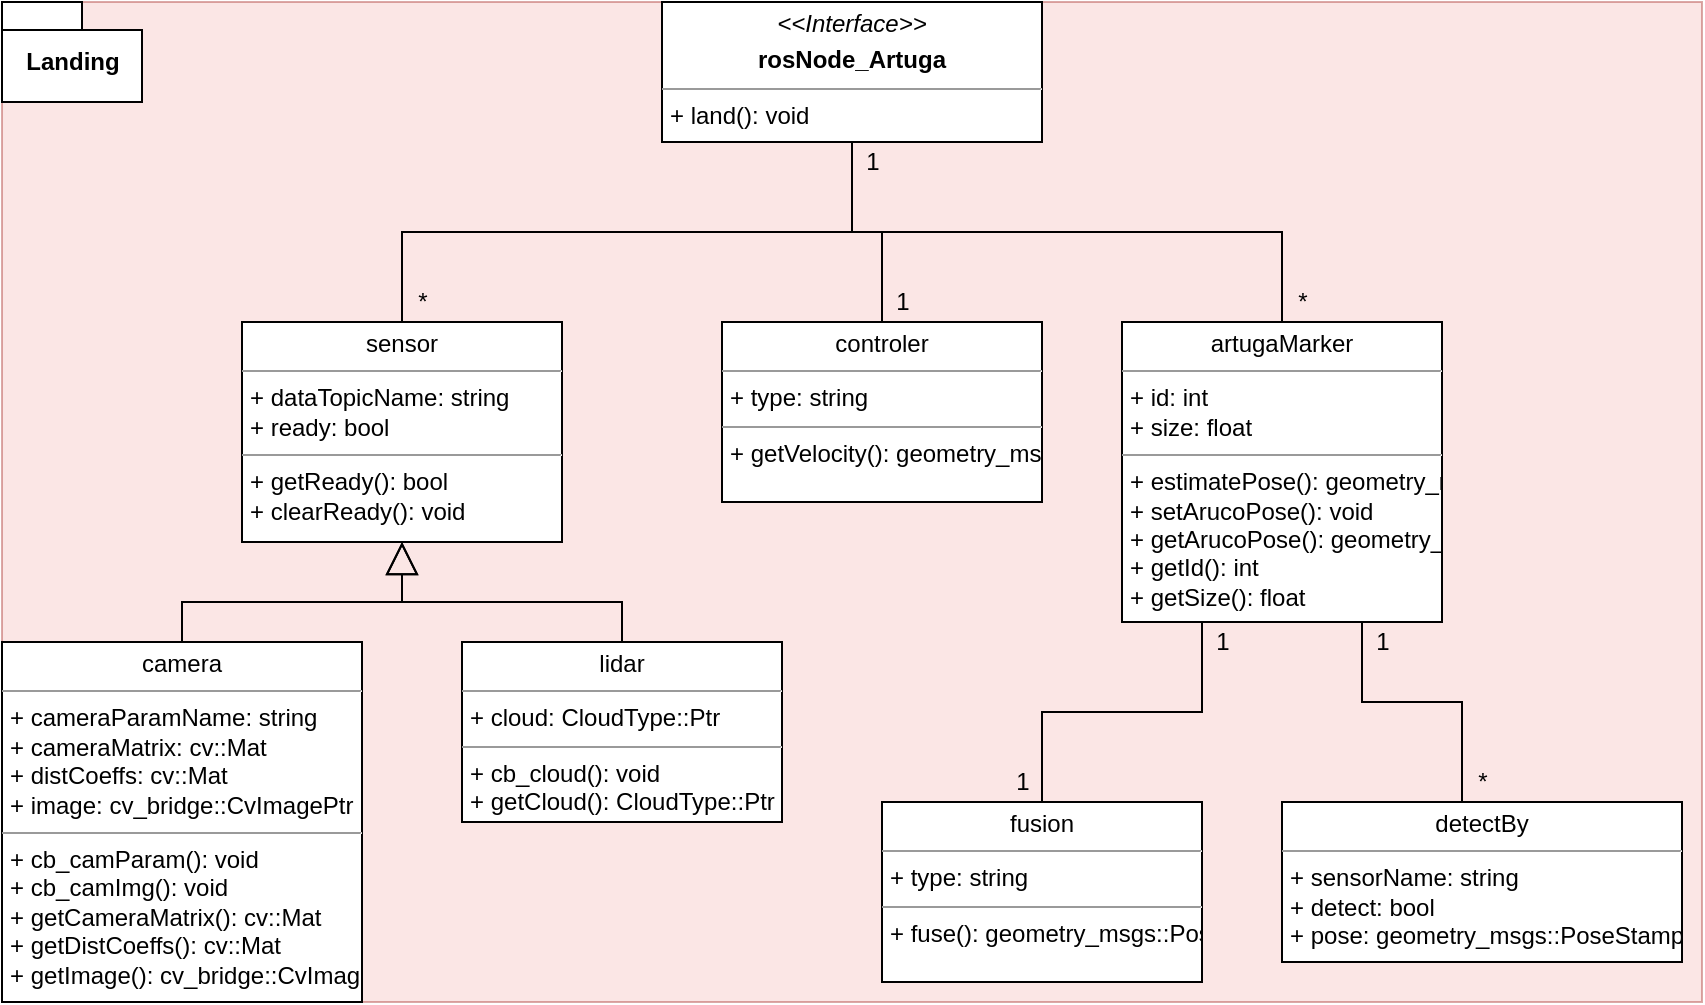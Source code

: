 <mxfile version="18.0.6" type="github" pages="4">
  <diagram id="RqrXdju8FesGx1iqN-Xo" name="Page-1">
    <mxGraphModel dx="1350" dy="793" grid="1" gridSize="10" guides="1" tooltips="1" connect="1" arrows="1" fold="1" page="1" pageScale="1" pageWidth="850" pageHeight="1100" math="0" shadow="0">
      <root>
        <mxCell id="0" />
        <mxCell id="1" parent="0" />
        <mxCell id="5QRQM7j-78FmT-IOoO0f-2" value="" style="rounded=0;whiteSpace=wrap;html=1;fillColor=#f8cecc;strokeColor=#b85450;glass=0;opacity=50;" vertex="1" parent="1">
          <mxGeometry width="850" height="500" as="geometry" />
        </mxCell>
        <mxCell id="iQozIhsFL5ffFYy9EkJB-16" style="edgeStyle=orthogonalEdgeStyle;rounded=0;orthogonalLoop=1;jettySize=auto;html=1;exitX=0.5;exitY=1;exitDx=0;exitDy=0;entryX=0.5;entryY=0;entryDx=0;entryDy=0;endArrow=none;endFill=0;" parent="1" source="iQozIhsFL5ffFYy9EkJB-1" target="iQozIhsFL5ffFYy9EkJB-2" edge="1">
          <mxGeometry relative="1" as="geometry" />
        </mxCell>
        <mxCell id="iQozIhsFL5ffFYy9EkJB-1" value="&lt;p style=&quot;margin:0px;margin-top:4px;text-align:center;&quot;&gt;&lt;i&gt;&amp;lt;&amp;lt;Interface&amp;gt;&amp;gt;&lt;/i&gt;&lt;/p&gt;&lt;p style=&quot;margin:0px;margin-top:4px;text-align:center;&quot;&gt;&lt;b&gt;rosNode_Artuga&lt;/b&gt;&lt;br&gt;&lt;/p&gt;&lt;hr size=&quot;1&quot;&gt;&lt;p style=&quot;margin:0px;margin-left:4px;&quot;&gt;+ land(): void&lt;br&gt;&lt;/p&gt;&lt;hr size=&quot;1&quot;&gt;&lt;p style=&quot;margin:0px;margin-left:4px;&quot;&gt;&lt;br&gt;+ method2(Type, Type): Type&lt;/p&gt;" style="verticalAlign=top;align=left;overflow=fill;fontSize=12;fontFamily=Helvetica;html=1;" parent="1" vertex="1">
          <mxGeometry x="330" width="190" height="70" as="geometry" />
        </mxCell>
        <mxCell id="iQozIhsFL5ffFYy9EkJB-2" value="&lt;p style=&quot;margin:0px;margin-top:4px;text-align:center;&quot;&gt;sensor&lt;br&gt;&lt;/p&gt;&lt;hr size=&quot;1&quot;&gt;&lt;p style=&quot;margin:0px;margin-left:4px;&quot;&gt;+ dataTopicName: string&lt;/p&gt;&lt;p style=&quot;margin:0px;margin-left:4px;&quot;&gt;+ ready: bool&lt;br&gt;&lt;/p&gt;&lt;hr size=&quot;1&quot;&gt;&lt;p style=&quot;margin:0px;margin-left:4px;&quot;&gt;+ getReady(): bool&lt;/p&gt;&lt;p style=&quot;margin:0px;margin-left:4px;&quot;&gt;+ clearReady(): void&lt;br&gt;&lt;/p&gt;" style="verticalAlign=top;align=left;overflow=fill;fontSize=12;fontFamily=Helvetica;html=1;" parent="1" vertex="1">
          <mxGeometry x="120" y="160" width="160" height="110" as="geometry" />
        </mxCell>
        <mxCell id="iQozIhsFL5ffFYy9EkJB-10" style="edgeStyle=orthogonalEdgeStyle;rounded=0;orthogonalLoop=1;jettySize=auto;html=1;exitX=0.25;exitY=1;exitDx=0;exitDy=0;endArrow=none;endFill=0;" parent="1" source="iQozIhsFL5ffFYy9EkJB-3" target="iQozIhsFL5ffFYy9EkJB-8" edge="1">
          <mxGeometry relative="1" as="geometry" />
        </mxCell>
        <mxCell id="iQozIhsFL5ffFYy9EkJB-11" style="edgeStyle=orthogonalEdgeStyle;rounded=0;orthogonalLoop=1;jettySize=auto;html=1;exitX=0.75;exitY=1;exitDx=0;exitDy=0;entryX=0.45;entryY=0;entryDx=0;entryDy=0;entryPerimeter=0;endArrow=none;endFill=0;" parent="1" source="iQozIhsFL5ffFYy9EkJB-3" target="iQozIhsFL5ffFYy9EkJB-4" edge="1">
          <mxGeometry relative="1" as="geometry">
            <Array as="points">
              <mxPoint x="680" y="350" />
              <mxPoint x="730" y="350" />
            </Array>
          </mxGeometry>
        </mxCell>
        <mxCell id="iQozIhsFL5ffFYy9EkJB-18" style="edgeStyle=orthogonalEdgeStyle;rounded=0;orthogonalLoop=1;jettySize=auto;html=1;exitX=0.5;exitY=0;exitDx=0;exitDy=0;entryX=0.5;entryY=1;entryDx=0;entryDy=0;endArrow=none;endFill=0;" parent="1" source="iQozIhsFL5ffFYy9EkJB-3" target="iQozIhsFL5ffFYy9EkJB-1" edge="1">
          <mxGeometry relative="1" as="geometry" />
        </mxCell>
        <mxCell id="iQozIhsFL5ffFYy9EkJB-3" value="&lt;p style=&quot;margin:0px;margin-top:4px;text-align:center;&quot;&gt;artugaMarker&lt;br&gt;&lt;/p&gt;&lt;hr size=&quot;1&quot;&gt;&lt;p style=&quot;margin:0px;margin-left:4px;&quot;&gt;+ id: int &lt;br&gt;+ size: float &lt;br&gt;&lt;/p&gt;&lt;hr size=&quot;1&quot;&gt;&lt;p style=&quot;margin:0px;margin-left:4px;&quot;&gt;+ estimatePose(): geometry_msgs::PoseStamped&lt;/p&gt;&lt;p style=&quot;margin:0px;margin-left:4px;&quot;&gt;+ setArucoPose(): void&lt;/p&gt;&lt;p style=&quot;margin:0px;margin-left:4px;&quot;&gt;+ getArucoPose(): geometry_msgs::PoseStamped&lt;/p&gt;&lt;p style=&quot;margin:0px;margin-left:4px;&quot;&gt;+ getId(): int&lt;/p&gt;&lt;p style=&quot;margin:0px;margin-left:4px;&quot;&gt;+ getSize(): float&lt;/p&gt;" style="verticalAlign=top;align=left;overflow=fill;fontSize=12;fontFamily=Helvetica;html=1;" parent="1" vertex="1">
          <mxGeometry x="560" y="160" width="160" height="150" as="geometry" />
        </mxCell>
        <mxCell id="iQozIhsFL5ffFYy9EkJB-4" value="&lt;p style=&quot;margin:0px;margin-top:4px;text-align:center;&quot;&gt;detectBy&lt;br&gt;&lt;/p&gt;&lt;hr size=&quot;1&quot;&gt;&lt;p style=&quot;margin:0px;margin-left:4px;&quot;&gt;+ sensorName: string&lt;/p&gt;&lt;p style=&quot;margin:0px;margin-left:4px;&quot;&gt;+ detect: bool&lt;/p&gt;&lt;p style=&quot;margin:0px;margin-left:4px;&quot;&gt;+ pose: geometry_msgs::PoseStamped&lt;br&gt;&lt;/p&gt;&lt;hr size=&quot;1&quot;&gt;" style="verticalAlign=top;align=left;overflow=fill;fontSize=12;fontFamily=Helvetica;html=1;" parent="1" vertex="1">
          <mxGeometry x="640" y="400" width="200" height="80" as="geometry" />
        </mxCell>
        <mxCell id="iQozIhsFL5ffFYy9EkJB-23" style="edgeStyle=orthogonalEdgeStyle;rounded=0;orthogonalLoop=1;jettySize=auto;html=1;exitX=0.5;exitY=0;exitDx=0;exitDy=0;entryX=0.5;entryY=1;entryDx=0;entryDy=0;endArrow=block;endFill=0;endSize=14;" parent="1" source="iQozIhsFL5ffFYy9EkJB-5" target="iQozIhsFL5ffFYy9EkJB-2" edge="1">
          <mxGeometry relative="1" as="geometry" />
        </mxCell>
        <mxCell id="iQozIhsFL5ffFYy9EkJB-5" value="&lt;p style=&quot;margin:0px;margin-top:4px;text-align:center;&quot;&gt;camera&lt;br&gt;&lt;/p&gt;&lt;hr size=&quot;1&quot;&gt;&lt;p style=&quot;margin:0px;margin-left:4px;&quot;&gt;+ cameraParamName: string&lt;/p&gt;&lt;p style=&quot;margin:0px;margin-left:4px;&quot;&gt;+ cameraMatrix: cv::Mat&lt;br&gt;+ distCoeffs: cv::Mat &lt;br&gt;&lt;/p&gt;&lt;p style=&quot;margin:0px;margin-left:4px;&quot;&gt;+ image: cv_bridge::CvImagePtr ;&lt;br&gt;&lt;/p&gt;&lt;hr size=&quot;1&quot;&gt;&lt;p style=&quot;margin:0px;margin-left:4px;&quot;&gt;+ cb_camParam(): void&lt;/p&gt;&lt;p style=&quot;margin:0px;margin-left:4px;&quot;&gt;+ cb_camImg(): void&lt;/p&gt;&lt;p style=&quot;margin:0px;margin-left:4px;&quot;&gt;+ getCameraMatrix(): cv::Mat&lt;br&gt;+ getDistCoeffs(): cv::Mat&lt;br&gt;+ getImage(): cv_bridge::CvImagePtr&lt;/p&gt;" style="verticalAlign=top;align=left;overflow=fill;fontSize=12;fontFamily=Helvetica;html=1;" parent="1" vertex="1">
          <mxGeometry y="320" width="180" height="180" as="geometry" />
        </mxCell>
        <mxCell id="iQozIhsFL5ffFYy9EkJB-24" style="edgeStyle=orthogonalEdgeStyle;rounded=0;orthogonalLoop=1;jettySize=auto;html=1;exitX=0.5;exitY=0;exitDx=0;exitDy=0;entryX=0.5;entryY=1;entryDx=0;entryDy=0;endArrow=block;endFill=0;startArrow=none;startFill=0;strokeWidth=1;endSize=14;" parent="1" source="iQozIhsFL5ffFYy9EkJB-6" target="iQozIhsFL5ffFYy9EkJB-2" edge="1">
          <mxGeometry relative="1" as="geometry" />
        </mxCell>
        <mxCell id="iQozIhsFL5ffFYy9EkJB-6" value="&lt;p style=&quot;margin:0px;margin-top:4px;text-align:center;&quot;&gt;lidar&lt;br&gt;&lt;/p&gt;&lt;hr size=&quot;1&quot;&gt;&lt;p style=&quot;margin:0px;margin-left:4px;&quot;&gt;+ cloud: CloudType::Ptr&lt;/p&gt;&lt;hr size=&quot;1&quot;&gt;&lt;p style=&quot;margin:0px;margin-left:4px;&quot;&gt;+ cb_cloud(): void&lt;/p&gt;&lt;p style=&quot;margin:0px;margin-left:4px;&quot;&gt;+ getCloud(): CloudType::Ptr&lt;/p&gt;" style="verticalAlign=top;align=left;overflow=fill;fontSize=12;fontFamily=Helvetica;html=1;" parent="1" vertex="1">
          <mxGeometry x="230" y="320" width="160" height="90" as="geometry" />
        </mxCell>
        <mxCell id="iQozIhsFL5ffFYy9EkJB-8" value="&lt;p style=&quot;margin:0px;margin-top:4px;text-align:center;&quot;&gt;fusion&lt;br&gt;&lt;/p&gt;&lt;hr size=&quot;1&quot;&gt;&lt;p style=&quot;margin:0px;margin-left:4px;&quot;&gt;+ type: string&lt;br&gt;&lt;/p&gt;&lt;hr size=&quot;1&quot;&gt;&lt;p style=&quot;margin:0px;margin-left:4px;&quot;&gt;+ fuse(): geometry_msgs::PoseStamped&lt;/p&gt;" style="verticalAlign=top;align=left;overflow=fill;fontSize=12;fontFamily=Helvetica;html=1;" parent="1" vertex="1">
          <mxGeometry x="440" y="400" width="160" height="90" as="geometry" />
        </mxCell>
        <mxCell id="iQozIhsFL5ffFYy9EkJB-17" style="edgeStyle=orthogonalEdgeStyle;rounded=0;orthogonalLoop=1;jettySize=auto;html=1;exitX=0.5;exitY=0;exitDx=0;exitDy=0;endArrow=none;endFill=0;" parent="1" source="iQozIhsFL5ffFYy9EkJB-9" target="iQozIhsFL5ffFYy9EkJB-1" edge="1">
          <mxGeometry relative="1" as="geometry" />
        </mxCell>
        <mxCell id="iQozIhsFL5ffFYy9EkJB-9" value="&lt;p style=&quot;margin:0px;margin-top:4px;text-align:center;&quot;&gt;controler&lt;br&gt;&lt;/p&gt;&lt;hr size=&quot;1&quot;&gt;&lt;p style=&quot;margin:0px;margin-left:4px;&quot;&gt;+ type: string&lt;br&gt;&lt;/p&gt;&lt;hr size=&quot;1&quot;&gt;&lt;p style=&quot;margin:0px;margin-left:4px;&quot;&gt;+ getVelocity(): geometry_msgs::TwistStamped&lt;br&gt;&lt;/p&gt;" style="verticalAlign=top;align=left;overflow=fill;fontSize=12;fontFamily=Helvetica;html=1;" parent="1" vertex="1">
          <mxGeometry x="360" y="160" width="160" height="90" as="geometry" />
        </mxCell>
        <mxCell id="iQozIhsFL5ffFYy9EkJB-12" value="1" style="text;html=1;align=center;verticalAlign=middle;resizable=0;points=[];autosize=1;strokeColor=none;fillColor=none;" parent="1" vertex="1">
          <mxGeometry x="600" y="310" width="20" height="20" as="geometry" />
        </mxCell>
        <mxCell id="iQozIhsFL5ffFYy9EkJB-13" value="1" style="text;html=1;align=center;verticalAlign=middle;resizable=0;points=[];autosize=1;strokeColor=none;fillColor=none;" parent="1" vertex="1">
          <mxGeometry x="500" y="380" width="20" height="20" as="geometry" />
        </mxCell>
        <mxCell id="iQozIhsFL5ffFYy9EkJB-14" value="1" style="text;html=1;align=center;verticalAlign=middle;resizable=0;points=[];autosize=1;strokeColor=none;fillColor=none;" parent="1" vertex="1">
          <mxGeometry x="680" y="310" width="20" height="20" as="geometry" />
        </mxCell>
        <mxCell id="iQozIhsFL5ffFYy9EkJB-15" value="*" style="text;html=1;align=center;verticalAlign=middle;resizable=0;points=[];autosize=1;strokeColor=none;fillColor=none;" parent="1" vertex="1">
          <mxGeometry x="730" y="380" width="20" height="20" as="geometry" />
        </mxCell>
        <mxCell id="iQozIhsFL5ffFYy9EkJB-19" value="1" style="text;html=1;align=center;verticalAlign=middle;resizable=0;points=[];autosize=1;strokeColor=none;fillColor=none;" parent="1" vertex="1">
          <mxGeometry x="425" y="70" width="20" height="20" as="geometry" />
        </mxCell>
        <mxCell id="iQozIhsFL5ffFYy9EkJB-20" value="*" style="text;html=1;align=center;verticalAlign=middle;resizable=0;points=[];autosize=1;strokeColor=none;fillColor=none;" parent="1" vertex="1">
          <mxGeometry x="200" y="140" width="20" height="20" as="geometry" />
        </mxCell>
        <mxCell id="iQozIhsFL5ffFYy9EkJB-21" value="1" style="text;html=1;align=center;verticalAlign=middle;resizable=0;points=[];autosize=1;strokeColor=none;fillColor=none;" parent="1" vertex="1">
          <mxGeometry x="440" y="140" width="20" height="20" as="geometry" />
        </mxCell>
        <mxCell id="iQozIhsFL5ffFYy9EkJB-22" value="*" style="text;html=1;align=center;verticalAlign=middle;resizable=0;points=[];autosize=1;strokeColor=none;fillColor=none;" parent="1" vertex="1">
          <mxGeometry x="640" y="140" width="20" height="20" as="geometry" />
        </mxCell>
        <mxCell id="iQozIhsFL5ffFYy9EkJB-25" value="Landing" style="shape=folder;fontStyle=1;spacingTop=10;tabWidth=40;tabHeight=14;tabPosition=left;html=1;" parent="1" vertex="1">
          <mxGeometry width="70" height="50" as="geometry" />
        </mxCell>
      </root>
    </mxGraphModel>
  </diagram>
  <diagram id="-dytmpfsM94Gx_z2tF90" name="Page-2">
    <mxGraphModel dx="1350" dy="793" grid="1" gridSize="10" guides="1" tooltips="1" connect="1" arrows="1" fold="1" page="1" pageScale="1" pageWidth="850" pageHeight="1100" math="0" shadow="0">
      <root>
        <mxCell id="0" />
        <mxCell id="1" parent="0" />
        <mxCell id="4rXcDrkA3hsOvG4BGN1G-1" style="edgeStyle=orthogonalEdgeStyle;rounded=0;orthogonalLoop=1;jettySize=auto;html=1;exitX=0.5;exitY=1;exitDx=0;exitDy=0;entryX=0.5;entryY=0;entryDx=0;entryDy=0;endArrow=none;endFill=0;" parent="1" source="4rXcDrkA3hsOvG4BGN1G-2" target="4rXcDrkA3hsOvG4BGN1G-3" edge="1">
          <mxGeometry relative="1" as="geometry" />
        </mxCell>
        <mxCell id="4rXcDrkA3hsOvG4BGN1G-2" value="&lt;p style=&quot;margin:0px;margin-top:4px;text-align:center;&quot;&gt;&lt;i&gt;&amp;lt;&amp;lt;Interface&amp;gt;&amp;gt;&lt;/i&gt;&lt;/p&gt;&lt;p style=&quot;margin:0px;margin-top:4px;text-align:center;&quot;&gt;&lt;b&gt;rosNode_Calib&lt;/b&gt;&lt;br&gt;&lt;/p&gt;&lt;hr size=&quot;1&quot;&gt;&lt;p style=&quot;margin:0px;margin-left:4px;&quot;&gt;+ calibValues(): void&lt;br&gt;&lt;/p&gt;" style="verticalAlign=top;align=left;overflow=fill;fontSize=12;fontFamily=Helvetica;html=1;" parent="1" vertex="1">
          <mxGeometry x="330" width="190" height="70" as="geometry" />
        </mxCell>
        <mxCell id="4rXcDrkA3hsOvG4BGN1G-3" value="&lt;p style=&quot;margin:0px;margin-top:4px;text-align:center;&quot;&gt;inter&lt;br&gt;&lt;/p&gt;&lt;hr size=&quot;1&quot;&gt;" style="verticalAlign=top;align=left;overflow=fill;fontSize=12;fontFamily=Helvetica;html=1;" parent="1" vertex="1">
          <mxGeometry x="120" y="160" width="160" height="50" as="geometry" />
        </mxCell>
        <mxCell id="4rXcDrkA3hsOvG4BGN1G-14" style="edgeStyle=orthogonalEdgeStyle;rounded=0;orthogonalLoop=1;jettySize=auto;html=1;exitX=0.5;exitY=0;exitDx=0;exitDy=0;endArrow=none;endFill=0;" parent="1" source="4rXcDrkA3hsOvG4BGN1G-15" target="4rXcDrkA3hsOvG4BGN1G-2" edge="1">
          <mxGeometry relative="1" as="geometry" />
        </mxCell>
        <mxCell id="4rXcDrkA3hsOvG4BGN1G-15" value="&lt;p style=&quot;margin:0px;margin-top:4px;text-align:center;&quot;&gt;exter&lt;br&gt;&lt;/p&gt;&lt;hr size=&quot;1&quot;&gt;" style="verticalAlign=top;align=left;overflow=fill;fontSize=12;fontFamily=Helvetica;html=1;" parent="1" vertex="1">
          <mxGeometry x="530" y="160" width="160" height="50" as="geometry" />
        </mxCell>
        <mxCell id="4rXcDrkA3hsOvG4BGN1G-20" value="1" style="text;html=1;align=center;verticalAlign=middle;resizable=0;points=[];autosize=1;strokeColor=none;fillColor=none;" parent="1" vertex="1">
          <mxGeometry x="425" y="70" width="20" height="20" as="geometry" />
        </mxCell>
        <mxCell id="4rXcDrkA3hsOvG4BGN1G-21" value="1" style="text;html=1;align=center;verticalAlign=middle;resizable=0;points=[];autosize=1;strokeColor=none;fillColor=none;" parent="1" vertex="1">
          <mxGeometry x="200" y="140" width="20" height="20" as="geometry" />
        </mxCell>
        <mxCell id="4rXcDrkA3hsOvG4BGN1G-22" value="1" style="text;html=1;align=center;verticalAlign=middle;resizable=0;points=[];autosize=1;strokeColor=none;fillColor=none;" parent="1" vertex="1">
          <mxGeometry x="610" y="140" width="20" height="20" as="geometry" />
        </mxCell>
        <mxCell id="4rXcDrkA3hsOvG4BGN1G-24" value="package" style="shape=folder;fontStyle=1;spacingTop=10;tabWidth=40;tabHeight=14;tabPosition=left;html=1;" parent="1" vertex="1">
          <mxGeometry width="70" height="50" as="geometry" />
        </mxCell>
      </root>
    </mxGraphModel>
  </diagram>
  <diagram id="9LbH8R1WBFYMRPa0V8hs" name="Page-3">
    <mxGraphModel dx="250" dy="793" grid="1" gridSize="10" guides="1" tooltips="1" connect="1" arrows="1" fold="1" page="1" pageScale="1" pageWidth="850" pageHeight="1100" math="0" shadow="0">
      <root>
        <mxCell id="0" />
        <mxCell id="1" parent="0" />
        <mxCell id="NJFDjqXdonPXv0bLZQ1Z-1" style="edgeStyle=orthogonalEdgeStyle;rounded=0;orthogonalLoop=1;jettySize=auto;html=1;exitX=0.5;exitY=1;exitDx=0;exitDy=0;entryX=0.5;entryY=0;entryDx=0;entryDy=0;endArrow=none;endFill=0;" edge="1" parent="1" source="NJFDjqXdonPXv0bLZQ1Z-2" target="NJFDjqXdonPXv0bLZQ1Z-3">
          <mxGeometry relative="1" as="geometry" />
        </mxCell>
        <mxCell id="NJFDjqXdonPXv0bLZQ1Z-2" value="&lt;p style=&quot;margin:0px;margin-top:4px;text-align:center;&quot;&gt;&lt;i&gt;&amp;lt;&amp;lt;Interface&amp;gt;&amp;gt;&lt;/i&gt;&lt;/p&gt;&lt;p style=&quot;margin:0px;margin-top:4px;text-align:center;&quot;&gt;&lt;b&gt;rosNode_sender&lt;/b&gt;&lt;br&gt;&lt;/p&gt;&lt;hr size=&quot;1&quot;&gt;&lt;p style=&quot;margin:0px;margin-left:4px;&quot;&gt;+ : void&lt;br&gt;&lt;/p&gt;" style="verticalAlign=top;align=left;overflow=fill;fontSize=12;fontFamily=Helvetica;html=1;" vertex="1" parent="1">
          <mxGeometry x="330" width="190" height="70" as="geometry" />
        </mxCell>
        <mxCell id="NJFDjqXdonPXv0bLZQ1Z-3" value="&lt;p style=&quot;margin:0px;margin-top:4px;text-align:center;&quot;&gt;inter&lt;br&gt;&lt;/p&gt;&lt;hr size=&quot;1&quot;&gt;" style="verticalAlign=top;align=left;overflow=fill;fontSize=12;fontFamily=Helvetica;html=1;" vertex="1" parent="1">
          <mxGeometry x="120" y="160" width="160" height="50" as="geometry" />
        </mxCell>
        <mxCell id="NJFDjqXdonPXv0bLZQ1Z-4" style="edgeStyle=orthogonalEdgeStyle;rounded=0;orthogonalLoop=1;jettySize=auto;html=1;exitX=0.5;exitY=0;exitDx=0;exitDy=0;endArrow=none;endFill=0;" edge="1" parent="1" source="NJFDjqXdonPXv0bLZQ1Z-5" target="NJFDjqXdonPXv0bLZQ1Z-2">
          <mxGeometry relative="1" as="geometry" />
        </mxCell>
        <mxCell id="NJFDjqXdonPXv0bLZQ1Z-5" value="&lt;p style=&quot;margin:0px;margin-top:4px;text-align:center;&quot;&gt;exter&lt;br&gt;&lt;/p&gt;&lt;hr size=&quot;1&quot;&gt;" style="verticalAlign=top;align=left;overflow=fill;fontSize=12;fontFamily=Helvetica;html=1;" vertex="1" parent="1">
          <mxGeometry x="530" y="160" width="160" height="50" as="geometry" />
        </mxCell>
        <mxCell id="NJFDjqXdonPXv0bLZQ1Z-6" value="1" style="text;html=1;align=center;verticalAlign=middle;resizable=0;points=[];autosize=1;strokeColor=none;fillColor=none;" vertex="1" parent="1">
          <mxGeometry x="425" y="70" width="20" height="20" as="geometry" />
        </mxCell>
        <mxCell id="NJFDjqXdonPXv0bLZQ1Z-7" value="1" style="text;html=1;align=center;verticalAlign=middle;resizable=0;points=[];autosize=1;strokeColor=none;fillColor=none;" vertex="1" parent="1">
          <mxGeometry x="200" y="140" width="20" height="20" as="geometry" />
        </mxCell>
        <mxCell id="NJFDjqXdonPXv0bLZQ1Z-8" value="1" style="text;html=1;align=center;verticalAlign=middle;resizable=0;points=[];autosize=1;strokeColor=none;fillColor=none;" vertex="1" parent="1">
          <mxGeometry x="610" y="140" width="20" height="20" as="geometry" />
        </mxCell>
        <mxCell id="NJFDjqXdonPXv0bLZQ1Z-9" value="Controler" style="shape=folder;fontStyle=1;spacingTop=10;tabWidth=40;tabHeight=14;tabPosition=left;html=1;" vertex="1" parent="1">
          <mxGeometry width="70" height="50" as="geometry" />
        </mxCell>
        <mxCell id="EOBcXMMhs-DilDwDQ0QI-1" value="" style="rounded=0;whiteSpace=wrap;html=1;glass=0;gradientColor=none;opacity=50;" vertex="1" parent="1">
          <mxGeometry width="850" height="250" as="geometry" />
        </mxCell>
      </root>
    </mxGraphModel>
  </diagram>
  <diagram id="C9QF5kxwyaluAiV7KFik" name="Page-4">
    <mxGraphModel dx="1350" dy="793" grid="1" gridSize="10" guides="1" tooltips="1" connect="1" arrows="1" fold="1" page="1" pageScale="1" pageWidth="850" pageHeight="1100" math="0" shadow="0">
      <root>
        <mxCell id="0" />
        <mxCell id="1" parent="0" />
        <mxCell id="IEobQ0wpx5wcbGoiKNwX-1" value="" style="shape=image;verticalLabelPosition=bottom;labelBackgroundColor=default;verticalAlign=top;aspect=fixed;imageAspect=0;image=https://upload.wikimedia.org/wikipedia/commons/a/ad/Cork.jpg;" parent="1" vertex="1">
          <mxGeometry x="390" y="180" width="269.72" height="180" as="geometry" />
        </mxCell>
        <mxCell id="IEobQ0wpx5wcbGoiKNwX-2" value="&lt;font style=&quot;font-size: 120px;&quot;&gt;ArTuga&lt;/font&gt;" style="text;html=1;align=center;verticalAlign=middle;resizable=0;points=[];autosize=1;strokeColor=none;fillColor=none;" parent="1" vertex="1">
          <mxGeometry x="259.72" y="260" width="400" height="40" as="geometry" />
        </mxCell>
      </root>
    </mxGraphModel>
  </diagram>
</mxfile>

